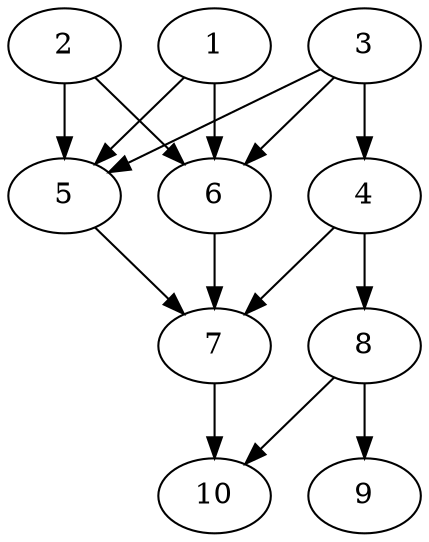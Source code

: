 // DAG automatically generated by daggen at Thu Oct  3 13:58:04 2019
// ./daggen --dot -n 10 --ccr 0.4 --fat 0.5 --regular 0.7 --density 0.9 --mindata 5242880 --maxdata 52428800 
digraph G {
  1 [size="123850240", alpha="0.13", expect_size="49540096"] 
  1 -> 5 [size ="49540096"]
  1 -> 6 [size ="49540096"]
  2 [size="93949440", alpha="0.17", expect_size="37579776"] 
  2 -> 5 [size ="37579776"]
  2 -> 6 [size ="37579776"]
  3 [size="62556160", alpha="0.11", expect_size="25022464"] 
  3 -> 4 [size ="25022464"]
  3 -> 5 [size ="25022464"]
  3 -> 6 [size ="25022464"]
  4 [size="127452160", alpha="0.02", expect_size="50980864"] 
  4 -> 7 [size ="50980864"]
  4 -> 8 [size ="50980864"]
  5 [size="124157440", alpha="0.11", expect_size="49662976"] 
  5 -> 7 [size ="49662976"]
  6 [size="36451840", alpha="0.17", expect_size="14580736"] 
  6 -> 7 [size ="14580736"]
  7 [size="24327680", alpha="0.04", expect_size="9731072"] 
  7 -> 10 [size ="9731072"]
  8 [size="14827520", alpha="0.18", expect_size="5931008"] 
  8 -> 9 [size ="5931008"]
  8 -> 10 [size ="5931008"]
  9 [size="109007360", alpha="0.04", expect_size="43602944"] 
  10 [size="104727040", alpha="0.07", expect_size="41890816"] 
}
